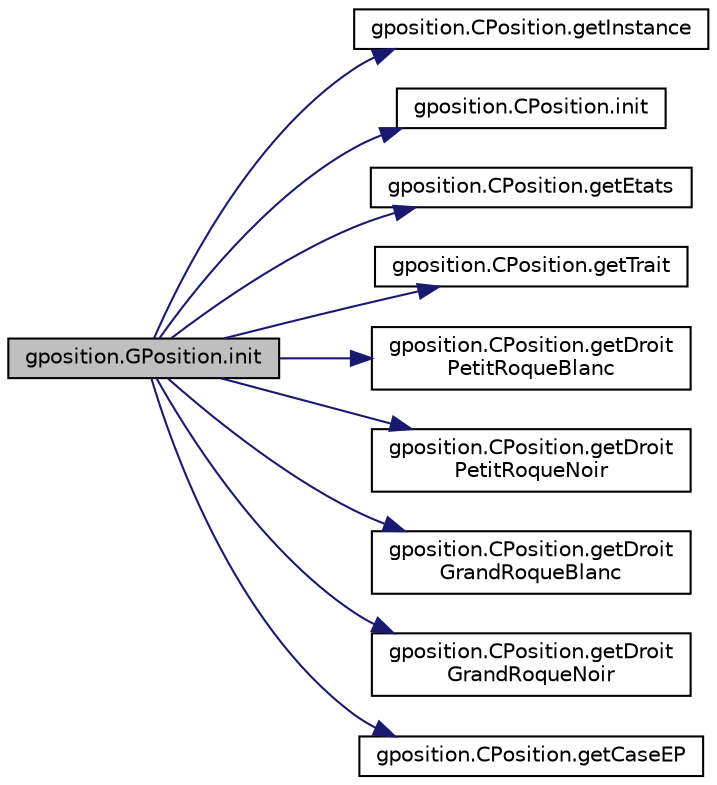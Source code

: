 digraph "gposition.GPosition.init"
{
  edge [fontname="Helvetica",fontsize="10",labelfontname="Helvetica",labelfontsize="10"];
  node [fontname="Helvetica",fontsize="10",shape=record];
  rankdir="LR";
  Node1 [label="gposition.GPosition.init",height=0.2,width=0.4,color="black", fillcolor="grey75", style="filled" fontcolor="black"];
  Node1 -> Node2 [color="midnightblue",fontsize="10",style="solid",fontname="Helvetica"];
  Node2 [label="gposition.CPosition.getInstance",height=0.2,width=0.4,color="black", fillcolor="white", style="filled",URL="$classgposition_1_1_c_position.html#a4bfcc90dd6f6b5fc30f19b3f6e6623b7"];
  Node1 -> Node3 [color="midnightblue",fontsize="10",style="solid",fontname="Helvetica"];
  Node3 [label="gposition.CPosition.init",height=0.2,width=0.4,color="black", fillcolor="white", style="filled",URL="$classgposition_1_1_c_position.html#a2e5030c36157826a55892d382b68b8e9"];
  Node1 -> Node4 [color="midnightblue",fontsize="10",style="solid",fontname="Helvetica"];
  Node4 [label="gposition.CPosition.getEtats",height=0.2,width=0.4,color="black", fillcolor="white", style="filled",URL="$classgposition_1_1_c_position.html#a46fdbce6551cea9f9e2332fd24708425"];
  Node1 -> Node5 [color="midnightblue",fontsize="10",style="solid",fontname="Helvetica"];
  Node5 [label="gposition.CPosition.getTrait",height=0.2,width=0.4,color="black", fillcolor="white", style="filled",URL="$classgposition_1_1_c_position.html#a34b5da36bb4cb67f89798b5c35e46f98"];
  Node1 -> Node6 [color="midnightblue",fontsize="10",style="solid",fontname="Helvetica"];
  Node6 [label="gposition.CPosition.getDroit\lPetitRoqueBlanc",height=0.2,width=0.4,color="black", fillcolor="white", style="filled",URL="$classgposition_1_1_c_position.html#a4739796cbe54c63c79fb883581f7971e"];
  Node1 -> Node7 [color="midnightblue",fontsize="10",style="solid",fontname="Helvetica"];
  Node7 [label="gposition.CPosition.getDroit\lPetitRoqueNoir",height=0.2,width=0.4,color="black", fillcolor="white", style="filled",URL="$classgposition_1_1_c_position.html#aa2462d4c33cfaa7a0d4096b8ea1ba32f"];
  Node1 -> Node8 [color="midnightblue",fontsize="10",style="solid",fontname="Helvetica"];
  Node8 [label="gposition.CPosition.getDroit\lGrandRoqueBlanc",height=0.2,width=0.4,color="black", fillcolor="white", style="filled",URL="$classgposition_1_1_c_position.html#a2e9aedaf551012db7099fa7c2dc67007"];
  Node1 -> Node9 [color="midnightblue",fontsize="10",style="solid",fontname="Helvetica"];
  Node9 [label="gposition.CPosition.getDroit\lGrandRoqueNoir",height=0.2,width=0.4,color="black", fillcolor="white", style="filled",URL="$classgposition_1_1_c_position.html#a6fc662e9f661cd9584bb8d99e8b41bdf"];
  Node1 -> Node10 [color="midnightblue",fontsize="10",style="solid",fontname="Helvetica"];
  Node10 [label="gposition.CPosition.getCaseEP",height=0.2,width=0.4,color="black", fillcolor="white", style="filled",URL="$classgposition_1_1_c_position.html#a0ce8ce03945c591441be06767f7c0e8e"];
}
